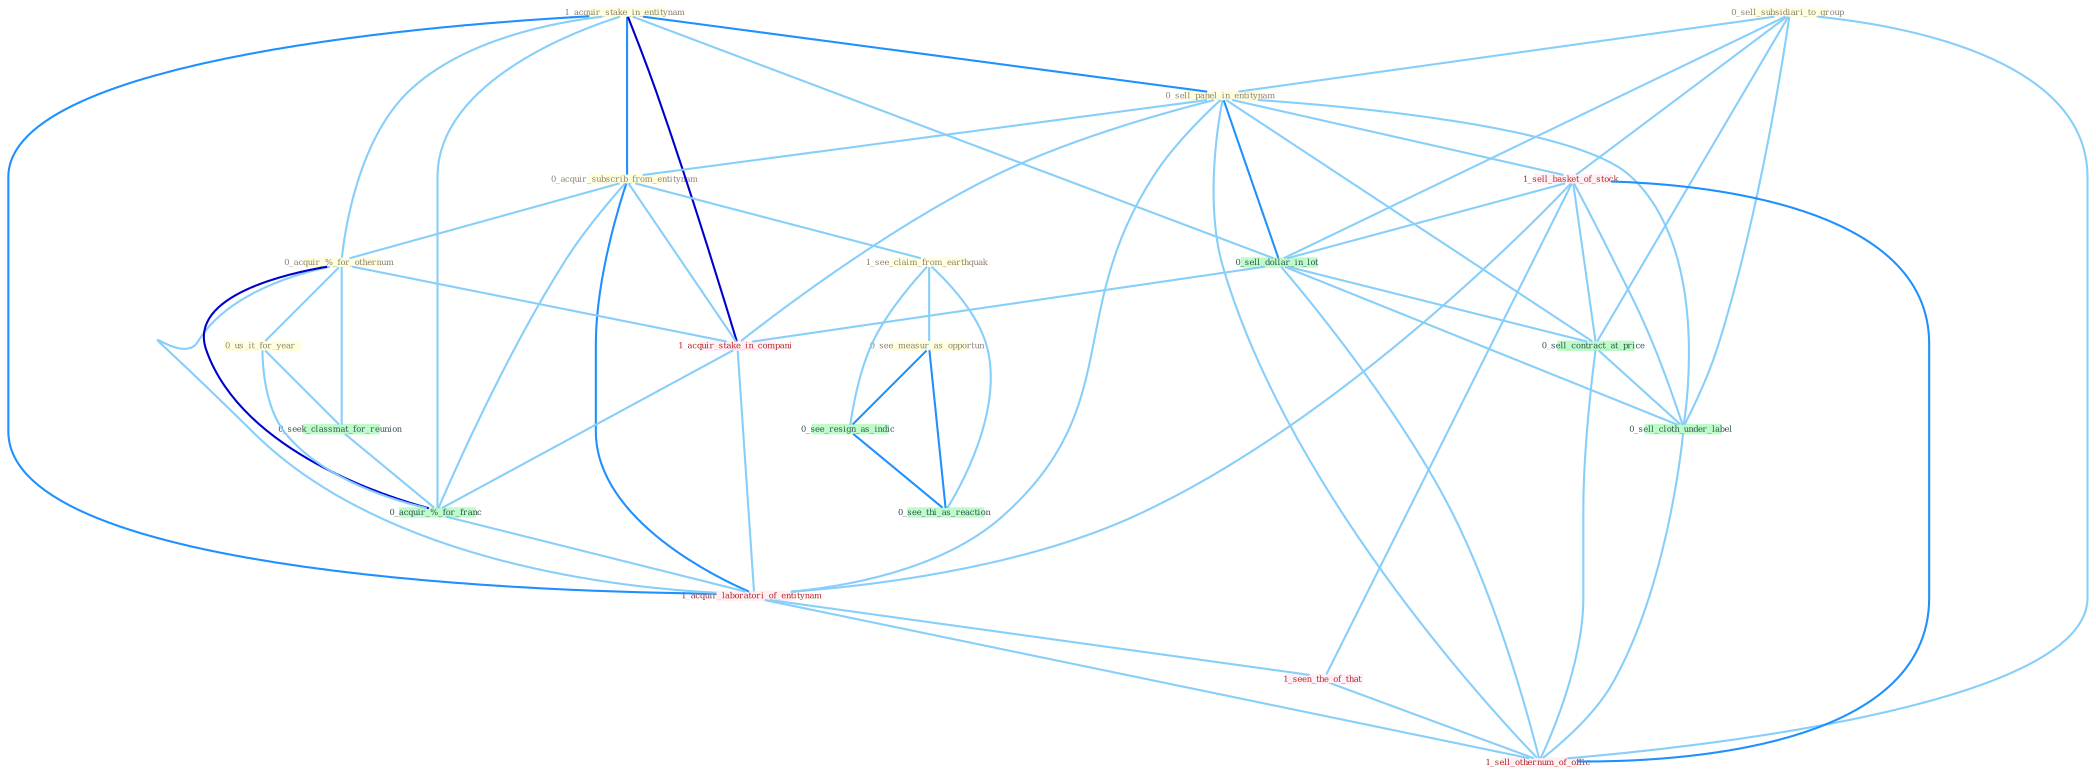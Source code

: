 Graph G{ 
    node
    [shape=polygon,style=filled,width=.5,height=.06,color="#BDFCC9",fixedsize=true,fontsize=4,
    fontcolor="#2f4f4f"];
    {node
    [color="#ffffe0", fontcolor="#8b7d6b"] "1_acquir_stake_in_entitynam " "0_sell_subsidiari_to_group " "0_sell_panel_in_entitynam " "0_acquir_subscrib_from_entitynam " "0_acquir_%_for_othernum " "1_see_claim_from_earthquak " "0_see_measur_as_opportun " "0_us_it_for_year "}
{node [color="#fff0f5", fontcolor="#b22222"] "1_sell_basket_of_stock " "1_acquir_stake_in_compani " "1_acquir_laboratori_of_entitynam " "1_seen_the_of_that " "1_sell_othernum_of_offic "}
edge [color="#B0E2FF"];

	"1_acquir_stake_in_entitynam " -- "0_sell_panel_in_entitynam " [w="2", color="#1e90ff" , len=0.8];
	"1_acquir_stake_in_entitynam " -- "0_acquir_subscrib_from_entitynam " [w="2", color="#1e90ff" , len=0.8];
	"1_acquir_stake_in_entitynam " -- "0_acquir_%_for_othernum " [w="1", color="#87cefa" ];
	"1_acquir_stake_in_entitynam " -- "0_sell_dollar_in_lot " [w="1", color="#87cefa" ];
	"1_acquir_stake_in_entitynam " -- "1_acquir_stake_in_compani " [w="3", color="#0000cd" , len=0.6];
	"1_acquir_stake_in_entitynam " -- "0_acquir_%_for_franc " [w="1", color="#87cefa" ];
	"1_acquir_stake_in_entitynam " -- "1_acquir_laboratori_of_entitynam " [w="2", color="#1e90ff" , len=0.8];
	"0_sell_subsidiari_to_group " -- "0_sell_panel_in_entitynam " [w="1", color="#87cefa" ];
	"0_sell_subsidiari_to_group " -- "1_sell_basket_of_stock " [w="1", color="#87cefa" ];
	"0_sell_subsidiari_to_group " -- "0_sell_dollar_in_lot " [w="1", color="#87cefa" ];
	"0_sell_subsidiari_to_group " -- "0_sell_contract_at_price " [w="1", color="#87cefa" ];
	"0_sell_subsidiari_to_group " -- "0_sell_cloth_under_label " [w="1", color="#87cefa" ];
	"0_sell_subsidiari_to_group " -- "1_sell_othernum_of_offic " [w="1", color="#87cefa" ];
	"0_sell_panel_in_entitynam " -- "0_acquir_subscrib_from_entitynam " [w="1", color="#87cefa" ];
	"0_sell_panel_in_entitynam " -- "1_sell_basket_of_stock " [w="1", color="#87cefa" ];
	"0_sell_panel_in_entitynam " -- "0_sell_dollar_in_lot " [w="2", color="#1e90ff" , len=0.8];
	"0_sell_panel_in_entitynam " -- "1_acquir_stake_in_compani " [w="1", color="#87cefa" ];
	"0_sell_panel_in_entitynam " -- "0_sell_contract_at_price " [w="1", color="#87cefa" ];
	"0_sell_panel_in_entitynam " -- "1_acquir_laboratori_of_entitynam " [w="1", color="#87cefa" ];
	"0_sell_panel_in_entitynam " -- "0_sell_cloth_under_label " [w="1", color="#87cefa" ];
	"0_sell_panel_in_entitynam " -- "1_sell_othernum_of_offic " [w="1", color="#87cefa" ];
	"0_acquir_subscrib_from_entitynam " -- "0_acquir_%_for_othernum " [w="1", color="#87cefa" ];
	"0_acquir_subscrib_from_entitynam " -- "1_see_claim_from_earthquak " [w="1", color="#87cefa" ];
	"0_acquir_subscrib_from_entitynam " -- "1_acquir_stake_in_compani " [w="1", color="#87cefa" ];
	"0_acquir_subscrib_from_entitynam " -- "0_acquir_%_for_franc " [w="1", color="#87cefa" ];
	"0_acquir_subscrib_from_entitynam " -- "1_acquir_laboratori_of_entitynam " [w="2", color="#1e90ff" , len=0.8];
	"0_acquir_%_for_othernum " -- "0_us_it_for_year " [w="1", color="#87cefa" ];
	"0_acquir_%_for_othernum " -- "0_seek_classmat_for_reunion " [w="1", color="#87cefa" ];
	"0_acquir_%_for_othernum " -- "1_acquir_stake_in_compani " [w="1", color="#87cefa" ];
	"0_acquir_%_for_othernum " -- "0_acquir_%_for_franc " [w="3", color="#0000cd" , len=0.6];
	"0_acquir_%_for_othernum " -- "1_acquir_laboratori_of_entitynam " [w="1", color="#87cefa" ];
	"1_see_claim_from_earthquak " -- "0_see_measur_as_opportun " [w="1", color="#87cefa" ];
	"1_see_claim_from_earthquak " -- "0_see_resign_as_indic " [w="1", color="#87cefa" ];
	"1_see_claim_from_earthquak " -- "0_see_thi_as_reaction " [w="1", color="#87cefa" ];
	"0_see_measur_as_opportun " -- "0_see_resign_as_indic " [w="2", color="#1e90ff" , len=0.8];
	"0_see_measur_as_opportun " -- "0_see_thi_as_reaction " [w="2", color="#1e90ff" , len=0.8];
	"0_us_it_for_year " -- "0_seek_classmat_for_reunion " [w="1", color="#87cefa" ];
	"0_us_it_for_year " -- "0_acquir_%_for_franc " [w="1", color="#87cefa" ];
	"0_seek_classmat_for_reunion " -- "0_acquir_%_for_franc " [w="1", color="#87cefa" ];
	"1_sell_basket_of_stock " -- "0_sell_dollar_in_lot " [w="1", color="#87cefa" ];
	"1_sell_basket_of_stock " -- "0_sell_contract_at_price " [w="1", color="#87cefa" ];
	"1_sell_basket_of_stock " -- "1_acquir_laboratori_of_entitynam " [w="1", color="#87cefa" ];
	"1_sell_basket_of_stock " -- "0_sell_cloth_under_label " [w="1", color="#87cefa" ];
	"1_sell_basket_of_stock " -- "1_seen_the_of_that " [w="1", color="#87cefa" ];
	"1_sell_basket_of_stock " -- "1_sell_othernum_of_offic " [w="2", color="#1e90ff" , len=0.8];
	"0_sell_dollar_in_lot " -- "1_acquir_stake_in_compani " [w="1", color="#87cefa" ];
	"0_sell_dollar_in_lot " -- "0_sell_contract_at_price " [w="1", color="#87cefa" ];
	"0_sell_dollar_in_lot " -- "0_sell_cloth_under_label " [w="1", color="#87cefa" ];
	"0_sell_dollar_in_lot " -- "1_sell_othernum_of_offic " [w="1", color="#87cefa" ];
	"0_see_resign_as_indic " -- "0_see_thi_as_reaction " [w="2", color="#1e90ff" , len=0.8];
	"1_acquir_stake_in_compani " -- "0_acquir_%_for_franc " [w="1", color="#87cefa" ];
	"1_acquir_stake_in_compani " -- "1_acquir_laboratori_of_entitynam " [w="1", color="#87cefa" ];
	"0_acquir_%_for_franc " -- "1_acquir_laboratori_of_entitynam " [w="1", color="#87cefa" ];
	"0_sell_contract_at_price " -- "0_sell_cloth_under_label " [w="1", color="#87cefa" ];
	"0_sell_contract_at_price " -- "1_sell_othernum_of_offic " [w="1", color="#87cefa" ];
	"1_acquir_laboratori_of_entitynam " -- "1_seen_the_of_that " [w="1", color="#87cefa" ];
	"1_acquir_laboratori_of_entitynam " -- "1_sell_othernum_of_offic " [w="1", color="#87cefa" ];
	"0_sell_cloth_under_label " -- "1_sell_othernum_of_offic " [w="1", color="#87cefa" ];
	"1_seen_the_of_that " -- "1_sell_othernum_of_offic " [w="1", color="#87cefa" ];
}